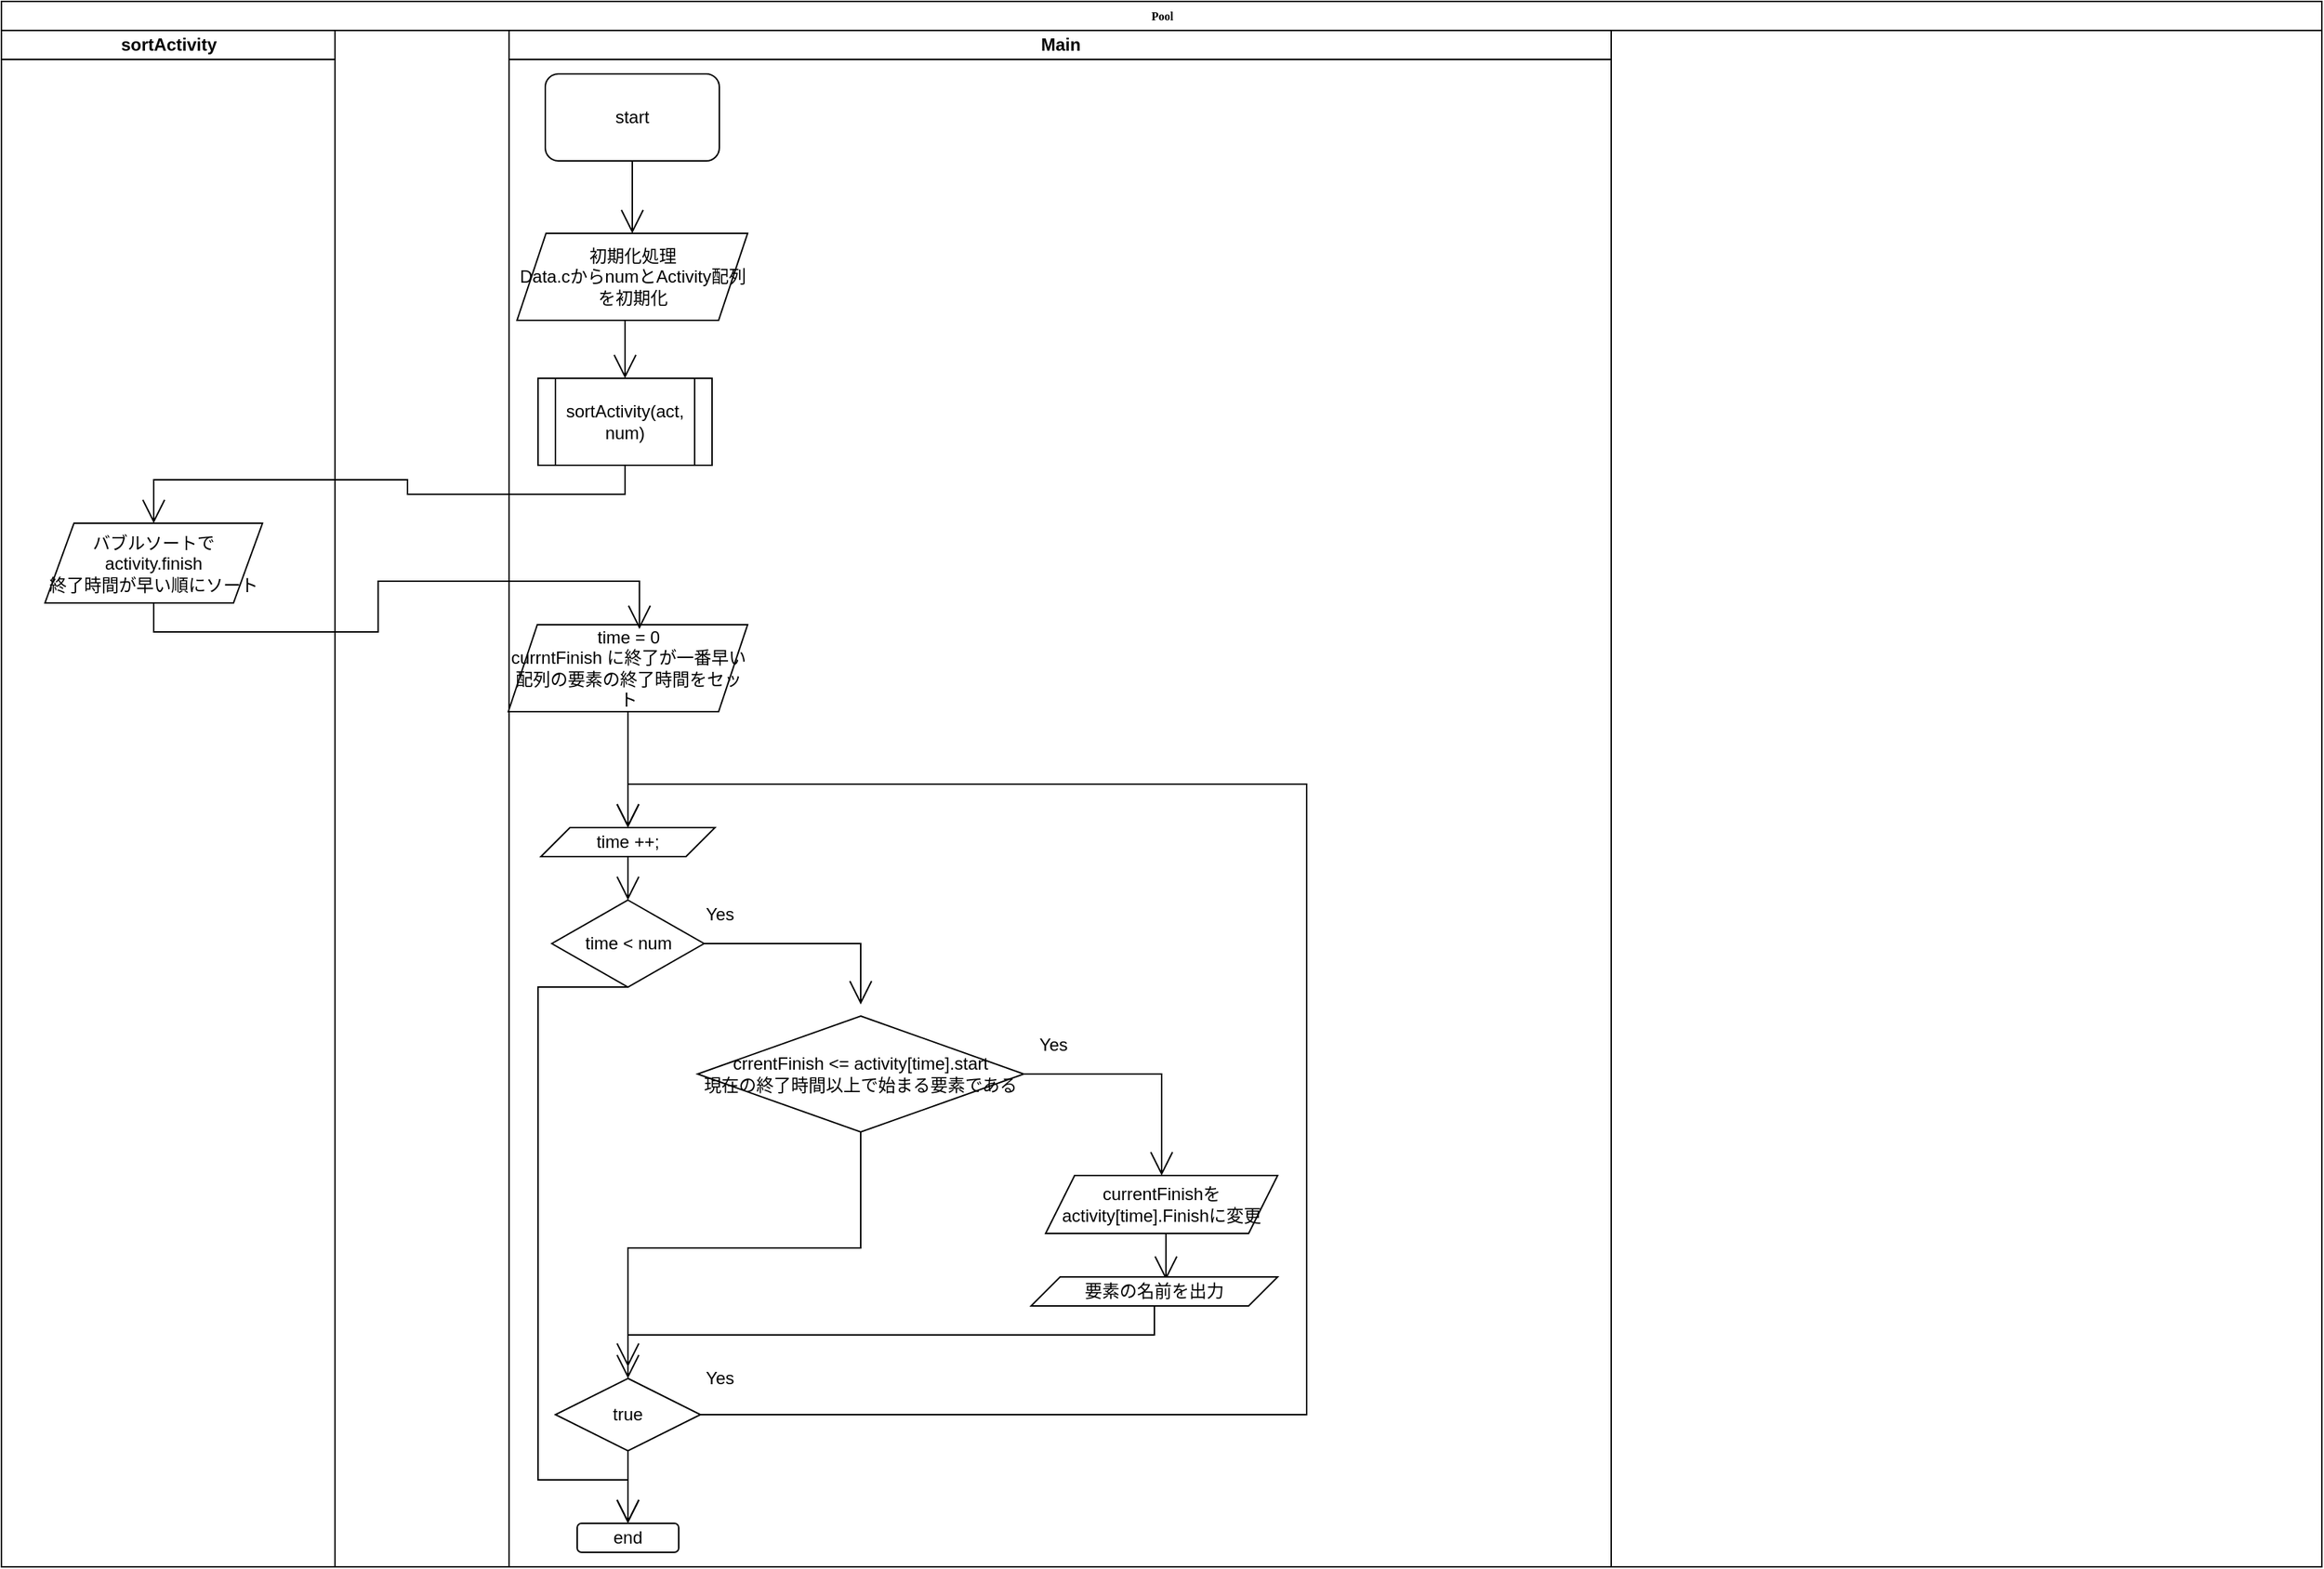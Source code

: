 <mxfile version="17.4.6" type="github">
  <diagram name="Page-1" id="74e2e168-ea6b-b213-b513-2b3c1d86103e">
    <mxGraphModel dx="2694" dy="1287" grid="1" gridSize="10" guides="1" tooltips="1" connect="1" arrows="1" fold="1" page="1" pageScale="1" pageWidth="1100" pageHeight="850" background="none" math="0" shadow="0">
      <root>
        <mxCell id="0" />
        <mxCell id="1" parent="0" />
        <mxCell id="77e6c97f196da883-1" value="Pool" style="swimlane;html=1;childLayout=stackLayout;startSize=20;rounded=0;shadow=0;labelBackgroundColor=none;strokeWidth=1;fontFamily=Verdana;fontSize=8;align=center;" parent="1" vertex="1">
          <mxGeometry x="70" y="20" width="1600" height="1080" as="geometry" />
        </mxCell>
        <mxCell id="M8xnJWZbosXk1X-mZnI6-101" value="sortActivity" style="swimlane;html=1;startSize=20;" vertex="1" parent="77e6c97f196da883-1">
          <mxGeometry y="20" width="230" height="1060" as="geometry" />
        </mxCell>
        <mxCell id="M8xnJWZbosXk1X-mZnI6-10" value="バブルソートで&lt;br&gt;activity.finish&lt;br&gt;終了時間が早い順にソート" style="shape=parallelogram;perimeter=parallelogramPerimeter;whiteSpace=wrap;html=1;fixedSize=1;hachureGap=4;" vertex="1" parent="M8xnJWZbosXk1X-mZnI6-101">
          <mxGeometry x="30" y="340" width="150" height="55" as="geometry" />
        </mxCell>
        <mxCell id="M8xnJWZbosXk1X-mZnI6-97" style="text;html=1;align=center;verticalAlign=middle;resizable=0;points=[];autosize=1;strokeColor=none;fillColor=none;hachureGap=4;" vertex="1" parent="77e6c97f196da883-1">
          <mxGeometry x="230" y="20" width="40" height="1060" as="geometry" />
        </mxCell>
        <mxCell id="M8xnJWZbosXk1X-mZnI6-100" style="text;html=1;align=center;verticalAlign=middle;resizable=0;points=[];autosize=1;strokeColor=none;fillColor=none;hachureGap=4;" vertex="1" parent="77e6c97f196da883-1">
          <mxGeometry x="270" y="20" width="40" height="1060" as="geometry" />
        </mxCell>
        <mxCell id="M8xnJWZbosXk1X-mZnI6-98" style="text;html=1;align=center;verticalAlign=middle;resizable=0;points=[];autosize=1;strokeColor=none;fillColor=none;hachureGap=4;" vertex="1" parent="77e6c97f196da883-1">
          <mxGeometry x="310" y="20" width="40" height="1060" as="geometry" />
        </mxCell>
        <mxCell id="77e6c97f196da883-2" value="Main" style="swimlane;html=1;startSize=20;" parent="77e6c97f196da883-1" vertex="1">
          <mxGeometry x="350" y="20" width="760" height="1060" as="geometry" />
        </mxCell>
        <mxCell id="M8xnJWZbosXk1X-mZnI6-16" value="&lt;span&gt;sortActivity(act, num)&lt;/span&gt;" style="shape=process;whiteSpace=wrap;html=1;backgroundOutline=1;hachureGap=4;" vertex="1" parent="77e6c97f196da883-2">
          <mxGeometry x="20" y="240" width="120" height="60" as="geometry" />
        </mxCell>
        <mxCell id="M8xnJWZbosXk1X-mZnI6-23" style="edgeStyle=orthogonalEdgeStyle;rounded=0;orthogonalLoop=1;jettySize=auto;html=1;exitX=0.5;exitY=1;exitDx=0;exitDy=0;entryX=0.5;entryY=0;entryDx=0;entryDy=0;endArrow=open;startSize=14;endSize=14;sourcePerimeterSpacing=8;targetPerimeterSpacing=8;" edge="1" parent="77e6c97f196da883-2" source="M8xnJWZbosXk1X-mZnI6-6" target="M8xnJWZbosXk1X-mZnI6-16">
          <mxGeometry relative="1" as="geometry" />
        </mxCell>
        <mxCell id="M8xnJWZbosXk1X-mZnI6-6" value="初期化処理&lt;br&gt;Data.cからnumとActivity配列を初期化" style="shape=parallelogram;perimeter=parallelogramPerimeter;whiteSpace=wrap;html=1;fixedSize=1;hachureGap=4;" vertex="1" parent="77e6c97f196da883-2">
          <mxGeometry x="5.5" y="140" width="159" height="60" as="geometry" />
        </mxCell>
        <mxCell id="M8xnJWZbosXk1X-mZnI6-75" style="edgeStyle=orthogonalEdgeStyle;rounded=0;orthogonalLoop=1;jettySize=auto;html=1;exitX=0.5;exitY=1;exitDx=0;exitDy=0;entryX=0.5;entryY=0;entryDx=0;entryDy=0;endArrow=open;startSize=14;endSize=14;sourcePerimeterSpacing=8;targetPerimeterSpacing=8;" edge="1" parent="77e6c97f196da883-2" source="M8xnJWZbosXk1X-mZnI6-17" target="M8xnJWZbosXk1X-mZnI6-21">
          <mxGeometry relative="1" as="geometry" />
        </mxCell>
        <mxCell id="M8xnJWZbosXk1X-mZnI6-17" value="time = 0&lt;br&gt;currntFinish に終了が一番早い配列の要素の終了時間をセット" style="shape=parallelogram;perimeter=parallelogramPerimeter;whiteSpace=wrap;html=1;fixedSize=1;hachureGap=4;" vertex="1" parent="77e6c97f196da883-2">
          <mxGeometry x="-0.5" y="410" width="165" height="60" as="geometry" />
        </mxCell>
        <mxCell id="M8xnJWZbosXk1X-mZnI6-74" style="edgeStyle=orthogonalEdgeStyle;rounded=0;orthogonalLoop=1;jettySize=auto;html=1;exitX=1;exitY=0.5;exitDx=0;exitDy=0;endArrow=open;startSize=14;endSize=14;sourcePerimeterSpacing=8;targetPerimeterSpacing=8;" edge="1" parent="77e6c97f196da883-2" source="M8xnJWZbosXk1X-mZnI6-20" target="M8xnJWZbosXk1X-mZnI6-27">
          <mxGeometry relative="1" as="geometry" />
        </mxCell>
        <mxCell id="M8xnJWZbosXk1X-mZnI6-95" style="edgeStyle=orthogonalEdgeStyle;rounded=0;orthogonalLoop=1;jettySize=auto;html=1;exitX=0.5;exitY=1;exitDx=0;exitDy=0;entryX=0.5;entryY=0;entryDx=0;entryDy=0;endArrow=open;startSize=14;endSize=14;sourcePerimeterSpacing=8;targetPerimeterSpacing=8;" edge="1" parent="77e6c97f196da883-2" source="M8xnJWZbosXk1X-mZnI6-20" target="M8xnJWZbosXk1X-mZnI6-94">
          <mxGeometry relative="1" as="geometry">
            <Array as="points">
              <mxPoint x="20" y="660" />
              <mxPoint x="20" y="1000" />
              <mxPoint x="82" y="1000" />
            </Array>
          </mxGeometry>
        </mxCell>
        <mxCell id="M8xnJWZbosXk1X-mZnI6-20" value="time &amp;lt; num" style="rhombus;whiteSpace=wrap;html=1;hachureGap=4;" vertex="1" parent="77e6c97f196da883-2">
          <mxGeometry x="29.5" y="600" width="105" height="60" as="geometry" />
        </mxCell>
        <mxCell id="M8xnJWZbosXk1X-mZnI6-76" style="edgeStyle=orthogonalEdgeStyle;rounded=0;orthogonalLoop=1;jettySize=auto;html=1;exitX=0.5;exitY=1;exitDx=0;exitDy=0;entryX=0.5;entryY=0;entryDx=0;entryDy=0;endArrow=open;startSize=14;endSize=14;sourcePerimeterSpacing=8;targetPerimeterSpacing=8;" edge="1" parent="77e6c97f196da883-2" source="M8xnJWZbosXk1X-mZnI6-21" target="M8xnJWZbosXk1X-mZnI6-20">
          <mxGeometry relative="1" as="geometry" />
        </mxCell>
        <mxCell id="M8xnJWZbosXk1X-mZnI6-21" value="time ++;" style="shape=parallelogram;perimeter=parallelogramPerimeter;whiteSpace=wrap;html=1;fixedSize=1;hachureGap=4;" vertex="1" parent="77e6c97f196da883-2">
          <mxGeometry x="22" y="550" width="120" height="20" as="geometry" />
        </mxCell>
        <mxCell id="M8xnJWZbosXk1X-mZnI6-89" style="edgeStyle=orthogonalEdgeStyle;rounded=0;orthogonalLoop=1;jettySize=auto;html=1;exitX=0;exitY=0.5;exitDx=0;exitDy=0;entryX=0.5;entryY=0;entryDx=0;entryDy=0;endArrow=open;startSize=14;endSize=14;sourcePerimeterSpacing=8;targetPerimeterSpacing=8;" edge="1" parent="77e6c97f196da883-2" source="M8xnJWZbosXk1X-mZnI6-18" target="M8xnJWZbosXk1X-mZnI6-21">
          <mxGeometry relative="1" as="geometry">
            <Array as="points">
              <mxPoint x="550" y="955" />
              <mxPoint x="550" y="520" />
              <mxPoint x="82" y="520" />
            </Array>
          </mxGeometry>
        </mxCell>
        <mxCell id="M8xnJWZbosXk1X-mZnI6-105" style="edgeStyle=orthogonalEdgeStyle;rounded=0;orthogonalLoop=1;jettySize=auto;html=1;exitX=0.5;exitY=1;exitDx=0;exitDy=0;entryX=0.5;entryY=0;entryDx=0;entryDy=0;endArrow=open;startSize=14;endSize=14;sourcePerimeterSpacing=8;targetPerimeterSpacing=8;" edge="1" parent="77e6c97f196da883-2" source="M8xnJWZbosXk1X-mZnI6-18" target="M8xnJWZbosXk1X-mZnI6-94">
          <mxGeometry relative="1" as="geometry" />
        </mxCell>
        <mxCell id="M8xnJWZbosXk1X-mZnI6-18" value="true" style="rhombus;whiteSpace=wrap;html=1;hachureGap=4;" vertex="1" parent="77e6c97f196da883-2">
          <mxGeometry x="32" y="930" width="100" height="50" as="geometry" />
        </mxCell>
        <mxCell id="M8xnJWZbosXk1X-mZnI6-45" style="edgeStyle=orthogonalEdgeStyle;rounded=0;orthogonalLoop=1;jettySize=auto;html=1;exitX=0.5;exitY=1;exitDx=0;exitDy=0;entryX=0.547;entryY=0.1;entryDx=0;entryDy=0;entryPerimeter=0;endArrow=open;startSize=14;endSize=14;sourcePerimeterSpacing=8;targetPerimeterSpacing=8;" edge="1" parent="77e6c97f196da883-2" source="M8xnJWZbosXk1X-mZnI6-26" target="M8xnJWZbosXk1X-mZnI6-42">
          <mxGeometry relative="1" as="geometry" />
        </mxCell>
        <mxCell id="M8xnJWZbosXk1X-mZnI6-26" value="currentFinishをactivity[time].Finishに変更" style="shape=parallelogram;perimeter=parallelogramPerimeter;whiteSpace=wrap;html=1;fixedSize=1;hachureGap=4;" vertex="1" parent="77e6c97f196da883-2">
          <mxGeometry x="370" y="790" width="160" height="40" as="geometry" />
        </mxCell>
        <mxCell id="M8xnJWZbosXk1X-mZnI6-44" style="edgeStyle=orthogonalEdgeStyle;rounded=0;orthogonalLoop=1;jettySize=auto;html=1;exitX=1;exitY=0.5;exitDx=0;exitDy=0;entryX=0.5;entryY=0;entryDx=0;entryDy=0;endArrow=open;startSize=14;endSize=14;sourcePerimeterSpacing=8;targetPerimeterSpacing=8;" edge="1" parent="77e6c97f196da883-2" source="M8xnJWZbosXk1X-mZnI6-27" target="M8xnJWZbosXk1X-mZnI6-26">
          <mxGeometry relative="1" as="geometry" />
        </mxCell>
        <mxCell id="M8xnJWZbosXk1X-mZnI6-83" style="edgeStyle=orthogonalEdgeStyle;rounded=0;orthogonalLoop=1;jettySize=auto;html=1;exitX=0.5;exitY=1;exitDx=0;exitDy=0;entryX=0.5;entryY=0;entryDx=0;entryDy=0;endArrow=open;startSize=14;endSize=14;sourcePerimeterSpacing=8;targetPerimeterSpacing=8;" edge="1" parent="77e6c97f196da883-2" source="M8xnJWZbosXk1X-mZnI6-27" target="M8xnJWZbosXk1X-mZnI6-18">
          <mxGeometry relative="1" as="geometry" />
        </mxCell>
        <mxCell id="M8xnJWZbosXk1X-mZnI6-27" value="crrentFinish &amp;lt;= activity[time].start&lt;br&gt;現在の終了時間以上で始まる要素である" style="rhombus;whiteSpace=wrap;html=1;hachureGap=4;" vertex="1" parent="77e6c97f196da883-2">
          <mxGeometry x="130" y="680" width="225" height="80" as="geometry" />
        </mxCell>
        <mxCell id="M8xnJWZbosXk1X-mZnI6-86" style="edgeStyle=orthogonalEdgeStyle;rounded=0;orthogonalLoop=1;jettySize=auto;html=1;exitX=0.5;exitY=1;exitDx=0;exitDy=0;endArrow=open;startSize=14;endSize=14;sourcePerimeterSpacing=8;targetPerimeterSpacing=8;" edge="1" parent="77e6c97f196da883-2" source="M8xnJWZbosXk1X-mZnI6-42" target="M8xnJWZbosXk1X-mZnI6-18">
          <mxGeometry relative="1" as="geometry" />
        </mxCell>
        <mxCell id="M8xnJWZbosXk1X-mZnI6-42" value="要素の名前を出力" style="shape=parallelogram;perimeter=parallelogramPerimeter;whiteSpace=wrap;html=1;fixedSize=1;hachureGap=4;" vertex="1" parent="77e6c97f196da883-2">
          <mxGeometry x="360" y="860" width="170" height="20" as="geometry" />
        </mxCell>
        <mxCell id="M8xnJWZbosXk1X-mZnI6-73" value="Yes" style="text;html=1;align=center;verticalAlign=middle;resizable=0;points=[];autosize=1;strokeColor=none;fillColor=none;hachureGap=4;" vertex="1" parent="77e6c97f196da883-2">
          <mxGeometry x="355" y="690" width="40" height="20" as="geometry" />
        </mxCell>
        <mxCell id="M8xnJWZbosXk1X-mZnI6-94" value="end" style="rounded=1;whiteSpace=wrap;html=1;hachureGap=4;" vertex="1" parent="77e6c97f196da883-2">
          <mxGeometry x="47" y="1030" width="70" height="20" as="geometry" />
        </mxCell>
        <mxCell id="M8xnJWZbosXk1X-mZnI6-4" value="start" style="rounded=1;whiteSpace=wrap;html=1;hachureGap=4;" vertex="1" parent="77e6c97f196da883-2">
          <mxGeometry x="25" y="30" width="120" height="60" as="geometry" />
        </mxCell>
        <mxCell id="M8xnJWZbosXk1X-mZnI6-22" style="edgeStyle=orthogonalEdgeStyle;rounded=0;orthogonalLoop=1;jettySize=auto;html=1;exitX=0.5;exitY=1;exitDx=0;exitDy=0;entryX=0.5;entryY=0;entryDx=0;entryDy=0;endArrow=open;startSize=14;endSize=14;sourcePerimeterSpacing=8;targetPerimeterSpacing=8;" edge="1" parent="77e6c97f196da883-2" source="M8xnJWZbosXk1X-mZnI6-4" target="M8xnJWZbosXk1X-mZnI6-6">
          <mxGeometry relative="1" as="geometry" />
        </mxCell>
        <mxCell id="M8xnJWZbosXk1X-mZnI6-104" value="Yes" style="text;html=1;align=center;verticalAlign=middle;resizable=0;points=[];autosize=1;strokeColor=none;fillColor=none;hachureGap=4;" vertex="1" parent="77e6c97f196da883-2">
          <mxGeometry x="124.5" y="600" width="40" height="20" as="geometry" />
        </mxCell>
        <mxCell id="M8xnJWZbosXk1X-mZnI6-106" value="Yes" style="text;html=1;align=center;verticalAlign=middle;resizable=0;points=[];autosize=1;strokeColor=none;fillColor=none;hachureGap=4;" vertex="1" parent="77e6c97f196da883-2">
          <mxGeometry x="124.5" y="920" width="40" height="20" as="geometry" />
        </mxCell>
        <mxCell id="M8xnJWZbosXk1X-mZnI6-102" style="edgeStyle=orthogonalEdgeStyle;rounded=0;orthogonalLoop=1;jettySize=auto;html=1;exitX=0.5;exitY=1;exitDx=0;exitDy=0;entryX=0.5;entryY=0;entryDx=0;entryDy=0;endArrow=open;startSize=14;endSize=14;sourcePerimeterSpacing=8;targetPerimeterSpacing=8;" edge="1" parent="77e6c97f196da883-1" source="M8xnJWZbosXk1X-mZnI6-16" target="M8xnJWZbosXk1X-mZnI6-10">
          <mxGeometry relative="1" as="geometry" />
        </mxCell>
        <mxCell id="M8xnJWZbosXk1X-mZnI6-103" style="edgeStyle=orthogonalEdgeStyle;rounded=0;orthogonalLoop=1;jettySize=auto;html=1;exitX=0.5;exitY=1;exitDx=0;exitDy=0;entryX=0.548;entryY=0.05;entryDx=0;entryDy=0;entryPerimeter=0;endArrow=open;startSize=14;endSize=14;sourcePerimeterSpacing=8;targetPerimeterSpacing=8;" edge="1" parent="77e6c97f196da883-1" source="M8xnJWZbosXk1X-mZnI6-10" target="M8xnJWZbosXk1X-mZnI6-17">
          <mxGeometry relative="1" as="geometry" />
        </mxCell>
      </root>
    </mxGraphModel>
  </diagram>
</mxfile>
